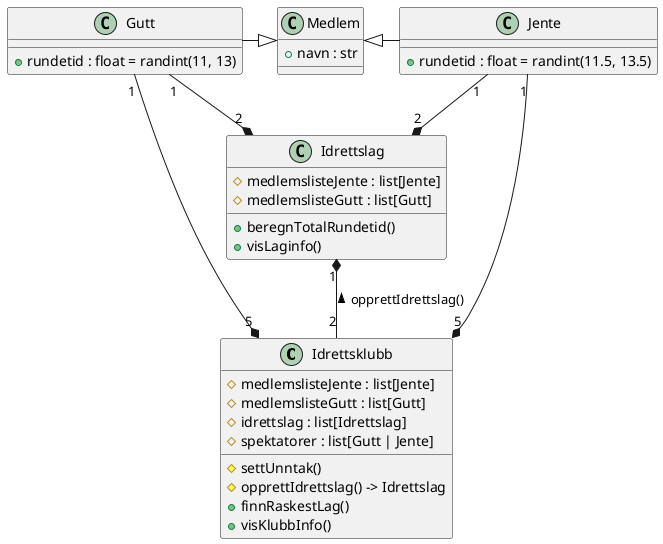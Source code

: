 @startuml Stafett
class Idrettsklubb{
#medlemslisteJente : list[Jente]
#medlemslisteGutt : list[Gutt]
#idrettslag : list[Idrettslag]
#spektatorer : list[Gutt | Jente]
#settUnntak()
#opprettIdrettslag() -> Idrettslag
+finnRaskestLag()
+visKlubbInfo()
}
class Idrettslag{
#medlemslisteJente : list[Jente]
#medlemslisteGutt : list[Gutt]
+beregnTotalRundetid()
+visLaginfo()
}
class Medlem{
+navn : str
}
class Jente{
+rundetid : float = randint(11.5, 13.5)
}
class Gutt{
+rundetid : float = randint(11, 13)
    
}
Gutt "1" --* "2" Idrettslag
Jente "1" --* "2" Idrettslag
Gutt "1" --* "5" Idrettsklubb
Jente "1" --* "5" Idrettsklubb
Idrettsklubb "2" -up-* "1" Idrettslag : opprettIdrettslag() >
Gutt -right-|> Medlem
Jente -left-|> Medlem

@enduml